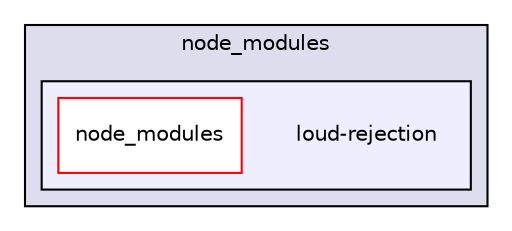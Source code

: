digraph "gulp-src/node_modules/gulp/node_modules/gulp-util/node_modules/dateformat/node_modules/meow/node_modules/loud-rejection" {
  compound=true
  node [ fontsize="10", fontname="Helvetica"];
  edge [ labelfontsize="10", labelfontname="Helvetica"];
  subgraph clusterdir_7b634b59048cf824fbcac88fdcd1bd5c {
    graph [ bgcolor="#ddddee", pencolor="black", label="node_modules" fontname="Helvetica", fontsize="10", URL="dir_7b634b59048cf824fbcac88fdcd1bd5c.html"]
  subgraph clusterdir_17ab986e463707ecf92349c1e79b6450 {
    graph [ bgcolor="#eeeeff", pencolor="black", label="" URL="dir_17ab986e463707ecf92349c1e79b6450.html"];
    dir_17ab986e463707ecf92349c1e79b6450 [shape=plaintext label="loud-rejection"];
    dir_81ae4aa33299caa6e4bdb3e49cc34b4e [shape=box label="node_modules" color="red" fillcolor="white" style="filled" URL="dir_81ae4aa33299caa6e4bdb3e49cc34b4e.html"];
  }
  }
}
